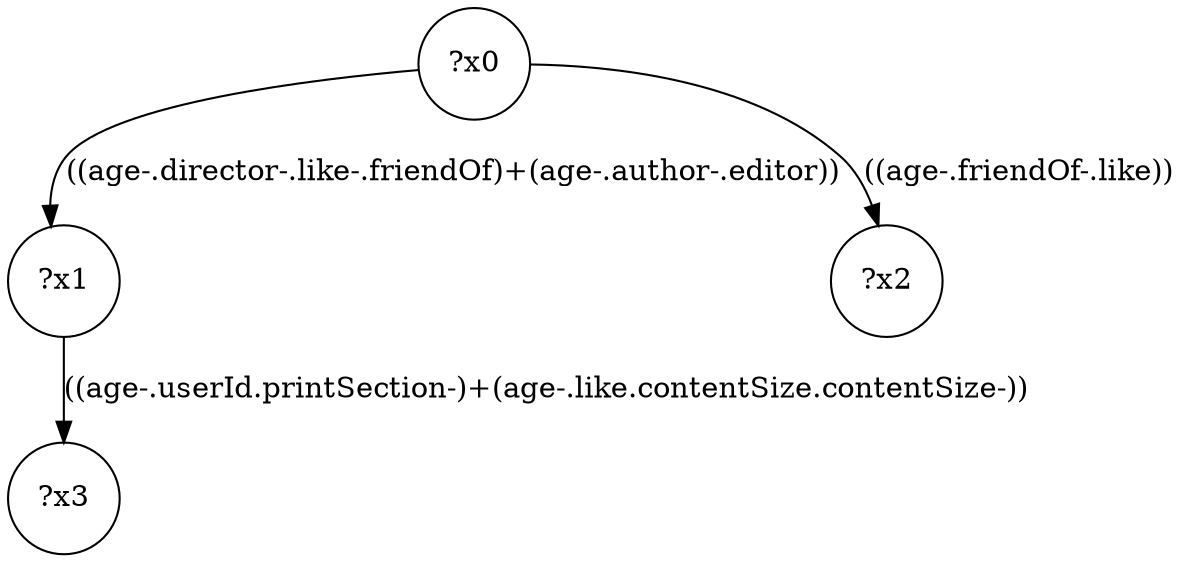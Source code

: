 digraph g {
	x0 [shape=circle, label="?x0"];
	x1 [shape=circle, label="?x1"];
	x0 -> x1 [label="((age-.director-.like-.friendOf)+(age-.author-.editor))"];
	x2 [shape=circle, label="?x2"];
	x0 -> x2 [label="((age-.friendOf-.like))"];
	x3 [shape=circle, label="?x3"];
	x1 -> x3 [label="((age-.userId.printSection-)+(age-.like.contentSize.contentSize-))"];
}
